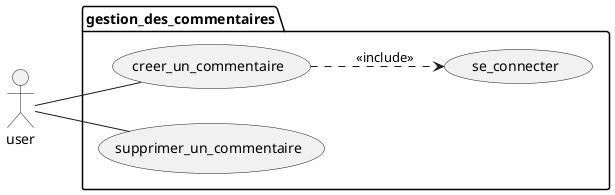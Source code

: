 @startuml uc-gestion-commentaires

    left to right direction

    actor user

    package gestion_des_commentaires {
        usecase se_connecter
        usecase creer_un_commentaire
        usecase supprimer_un_commentaire
    }

    creer_un_commentaire ..> se_connecter : <<include>>

    user -- creer_un_commentaire
    user -- supprimer_un_commentaire

@enduml